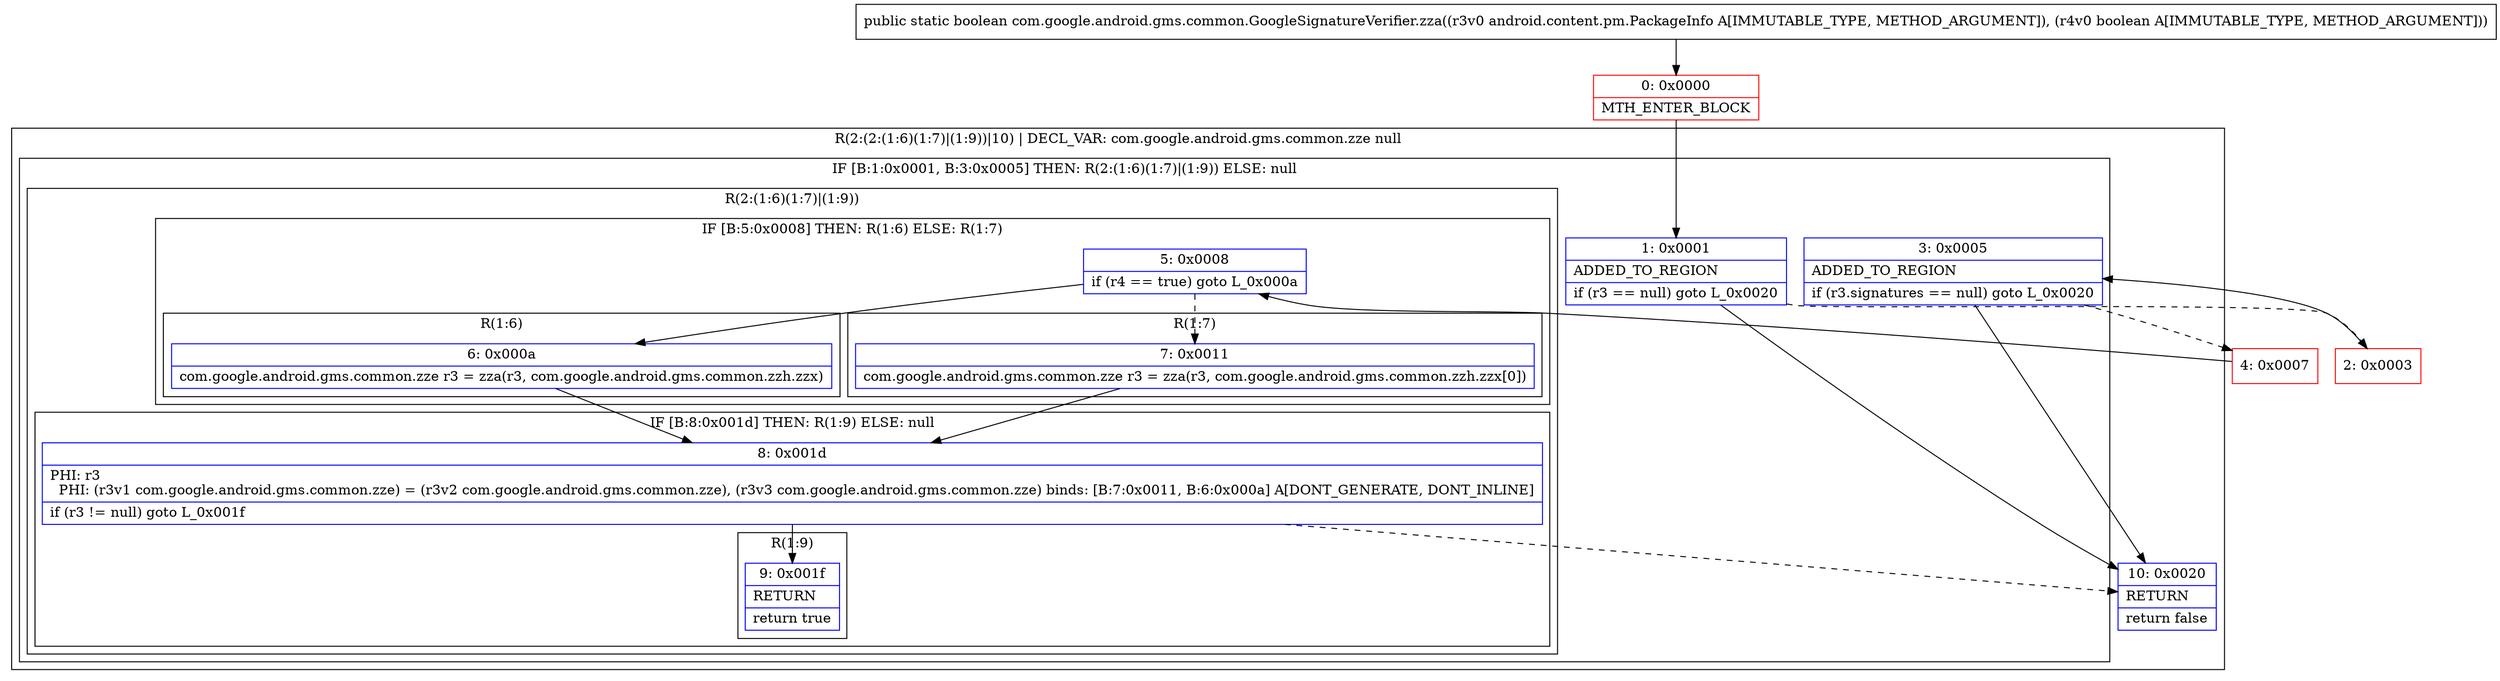 digraph "CFG forcom.google.android.gms.common.GoogleSignatureVerifier.zza(Landroid\/content\/pm\/PackageInfo;Z)Z" {
subgraph cluster_Region_538422346 {
label = "R(2:(2:(1:6)(1:7)|(1:9))|10) | DECL_VAR: com.google.android.gms.common.zze null\l";
node [shape=record,color=blue];
subgraph cluster_IfRegion_1814641729 {
label = "IF [B:1:0x0001, B:3:0x0005] THEN: R(2:(1:6)(1:7)|(1:9)) ELSE: null";
node [shape=record,color=blue];
Node_1 [shape=record,label="{1\:\ 0x0001|ADDED_TO_REGION\l|if (r3 == null) goto L_0x0020\l}"];
Node_3 [shape=record,label="{3\:\ 0x0005|ADDED_TO_REGION\l|if (r3.signatures == null) goto L_0x0020\l}"];
subgraph cluster_Region_1682456311 {
label = "R(2:(1:6)(1:7)|(1:9))";
node [shape=record,color=blue];
subgraph cluster_IfRegion_906540813 {
label = "IF [B:5:0x0008] THEN: R(1:6) ELSE: R(1:7)";
node [shape=record,color=blue];
Node_5 [shape=record,label="{5\:\ 0x0008|if (r4 == true) goto L_0x000a\l}"];
subgraph cluster_Region_979494046 {
label = "R(1:6)";
node [shape=record,color=blue];
Node_6 [shape=record,label="{6\:\ 0x000a|com.google.android.gms.common.zze r3 = zza(r3, com.google.android.gms.common.zzh.zzx)\l}"];
}
subgraph cluster_Region_2026102704 {
label = "R(1:7)";
node [shape=record,color=blue];
Node_7 [shape=record,label="{7\:\ 0x0011|com.google.android.gms.common.zze r3 = zza(r3, com.google.android.gms.common.zzh.zzx[0])\l}"];
}
}
subgraph cluster_IfRegion_736114810 {
label = "IF [B:8:0x001d] THEN: R(1:9) ELSE: null";
node [shape=record,color=blue];
Node_8 [shape=record,label="{8\:\ 0x001d|PHI: r3 \l  PHI: (r3v1 com.google.android.gms.common.zze) = (r3v2 com.google.android.gms.common.zze), (r3v3 com.google.android.gms.common.zze) binds: [B:7:0x0011, B:6:0x000a] A[DONT_GENERATE, DONT_INLINE]\l|if (r3 != null) goto L_0x001f\l}"];
subgraph cluster_Region_244241011 {
label = "R(1:9)";
node [shape=record,color=blue];
Node_9 [shape=record,label="{9\:\ 0x001f|RETURN\l|return true\l}"];
}
}
}
}
Node_10 [shape=record,label="{10\:\ 0x0020|RETURN\l|return false\l}"];
}
Node_0 [shape=record,color=red,label="{0\:\ 0x0000|MTH_ENTER_BLOCK\l}"];
Node_2 [shape=record,color=red,label="{2\:\ 0x0003}"];
Node_4 [shape=record,color=red,label="{4\:\ 0x0007}"];
MethodNode[shape=record,label="{public static boolean com.google.android.gms.common.GoogleSignatureVerifier.zza((r3v0 android.content.pm.PackageInfo A[IMMUTABLE_TYPE, METHOD_ARGUMENT]), (r4v0 boolean A[IMMUTABLE_TYPE, METHOD_ARGUMENT])) }"];
MethodNode -> Node_0;
Node_1 -> Node_2[style=dashed];
Node_1 -> Node_10;
Node_3 -> Node_4[style=dashed];
Node_3 -> Node_10;
Node_5 -> Node_6;
Node_5 -> Node_7[style=dashed];
Node_6 -> Node_8;
Node_7 -> Node_8;
Node_8 -> Node_9;
Node_8 -> Node_10[style=dashed];
Node_0 -> Node_1;
Node_2 -> Node_3;
Node_4 -> Node_5;
}

